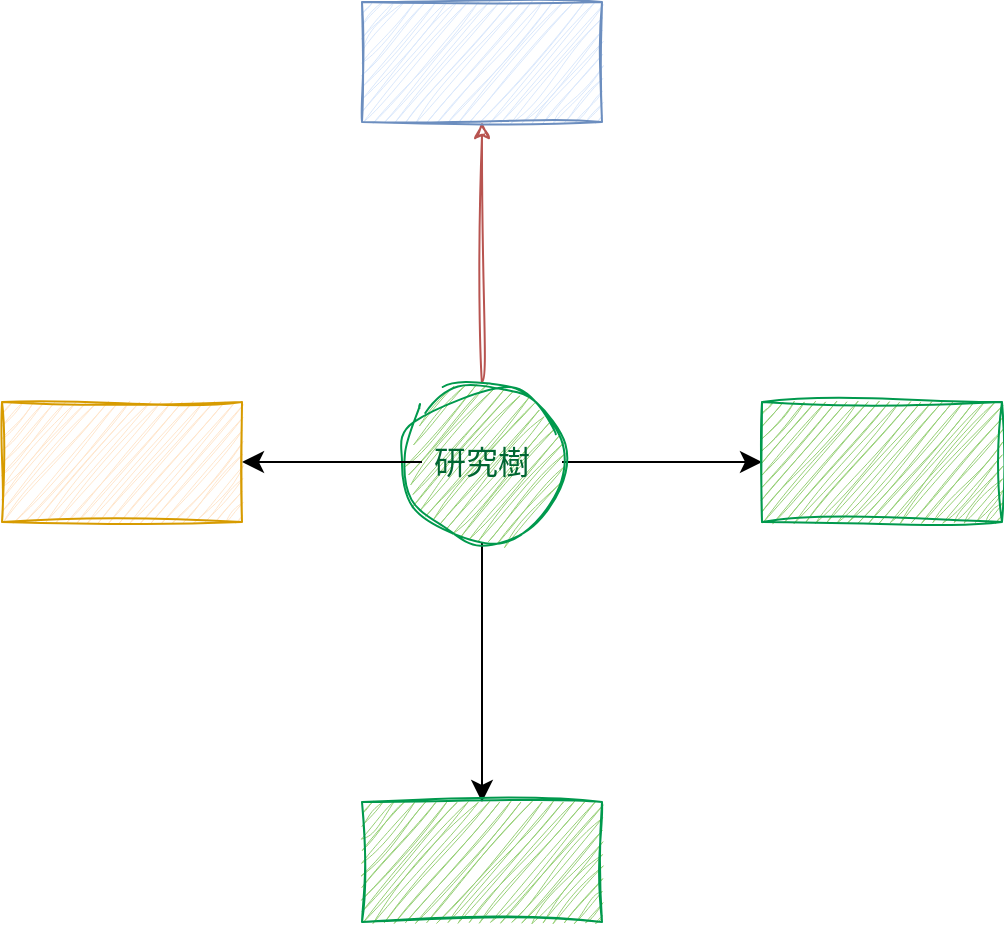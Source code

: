 <mxfile version="28.0.7">
  <diagram name="ページ1" id="wTlHIo6sLeb7OSHIV3Cw">
    <mxGraphModel dx="1422" dy="908" grid="1" gridSize="10" guides="1" tooltips="1" connect="1" arrows="1" fold="1" page="1" pageScale="1" pageWidth="827" pageHeight="1169" math="0" shadow="0">
      <root>
        <mxCell id="0" />
        <mxCell id="1" parent="0" />
        <mxCell id="KPtWK-0P14Z7-rYizu1X-4" value="" style="edgeStyle=orthogonalEdgeStyle;curved=1;rounded=0;orthogonalLoop=1;jettySize=auto;html=1;fontSize=12;sketch=1;curveFitting=1;jiggle=2;fillColor=#f8cecc;strokeColor=#b85450;entryX=0.5;entryY=1;entryDx=0;entryDy=0;" parent="1" source="KPtWK-0P14Z7-rYizu1X-1" edge="1" target="KPtWK-0P14Z7-rYizu1X-3">
          <mxGeometry relative="1" as="geometry">
            <mxPoint x="200" y="130" as="targetPoint" />
          </mxGeometry>
        </mxCell>
        <mxCell id="D2srpkYnJzHU5bMJ2cIc-2" value="" style="edgeStyle=none;curved=1;rounded=0;orthogonalLoop=1;jettySize=auto;html=1;fontSize=12;startSize=8;endSize=8;" edge="1" parent="1" source="KPtWK-0P14Z7-rYizu1X-1" target="D2srpkYnJzHU5bMJ2cIc-1">
          <mxGeometry relative="1" as="geometry" />
        </mxCell>
        <mxCell id="D2srpkYnJzHU5bMJ2cIc-4" value="" style="edgeStyle=none;curved=1;rounded=0;orthogonalLoop=1;jettySize=auto;html=1;fontSize=12;startSize=8;endSize=8;" edge="1" parent="1" source="KPtWK-0P14Z7-rYizu1X-1" target="D2srpkYnJzHU5bMJ2cIc-3">
          <mxGeometry relative="1" as="geometry" />
        </mxCell>
        <object label="" id="KPtWK-0P14Z7-rYizu1X-1">
          <mxCell style="ellipse;whiteSpace=wrap;html=1;labelBorderColor=#006633;labelBackgroundColor=#97D077;strokeColor=#00994D;fillColor=#97D077;sketch=1;curveFitting=1;jiggle=2;" parent="1" vertex="1">
            <mxGeometry x="160" y="250" width="80" height="80" as="geometry" />
          </mxCell>
        </object>
        <mxCell id="D2srpkYnJzHU5bMJ2cIc-6" value="" style="edgeStyle=none;curved=1;rounded=0;orthogonalLoop=1;jettySize=auto;html=1;fontSize=12;startSize=8;endSize=8;" edge="1" parent="1" source="KPtWK-0P14Z7-rYizu1X-2" target="D2srpkYnJzHU5bMJ2cIc-5">
          <mxGeometry relative="1" as="geometry" />
        </mxCell>
        <mxCell id="KPtWK-0P14Z7-rYizu1X-2" value="研究樹" style="text;strokeColor=none;align=center;fillColor=none;html=1;verticalAlign=middle;whiteSpace=wrap;rounded=0;fontSize=16;fontColor=#006633;" parent="1" vertex="1">
          <mxGeometry x="170" y="280" width="60" height="20" as="geometry" />
        </mxCell>
        <mxCell id="KPtWK-0P14Z7-rYizu1X-3" value="" style="whiteSpace=wrap;html=1;sketch=1;curveFitting=1;jiggle=2;fillColor=#dae8fc;strokeColor=#6c8ebf;" parent="1" vertex="1">
          <mxGeometry x="140" y="60" width="120" height="60" as="geometry" />
        </mxCell>
        <mxCell id="D2srpkYnJzHU5bMJ2cIc-1" value="" style="whiteSpace=wrap;html=1;fillColor=#97D077;strokeColor=#00994D;labelBorderColor=#006633;labelBackgroundColor=#97D077;sketch=1;curveFitting=1;jiggle=2;" vertex="1" parent="1">
          <mxGeometry x="340" y="260" width="120" height="60" as="geometry" />
        </mxCell>
        <mxCell id="D2srpkYnJzHU5bMJ2cIc-3" value="" style="whiteSpace=wrap;html=1;fillColor=#97D077;strokeColor=#00994D;labelBorderColor=#006633;labelBackgroundColor=#97D077;sketch=1;curveFitting=1;jiggle=2;" vertex="1" parent="1">
          <mxGeometry x="140" y="460" width="120" height="60" as="geometry" />
        </mxCell>
        <mxCell id="D2srpkYnJzHU5bMJ2cIc-5" value="" style="whiteSpace=wrap;html=1;sketch=1;curveFitting=1;jiggle=2;glass=0;fillColor=#ffe6cc;strokeColor=#d79b00;" vertex="1" parent="1">
          <mxGeometry x="-40" y="260" width="120" height="60" as="geometry" />
        </mxCell>
      </root>
    </mxGraphModel>
  </diagram>
</mxfile>
